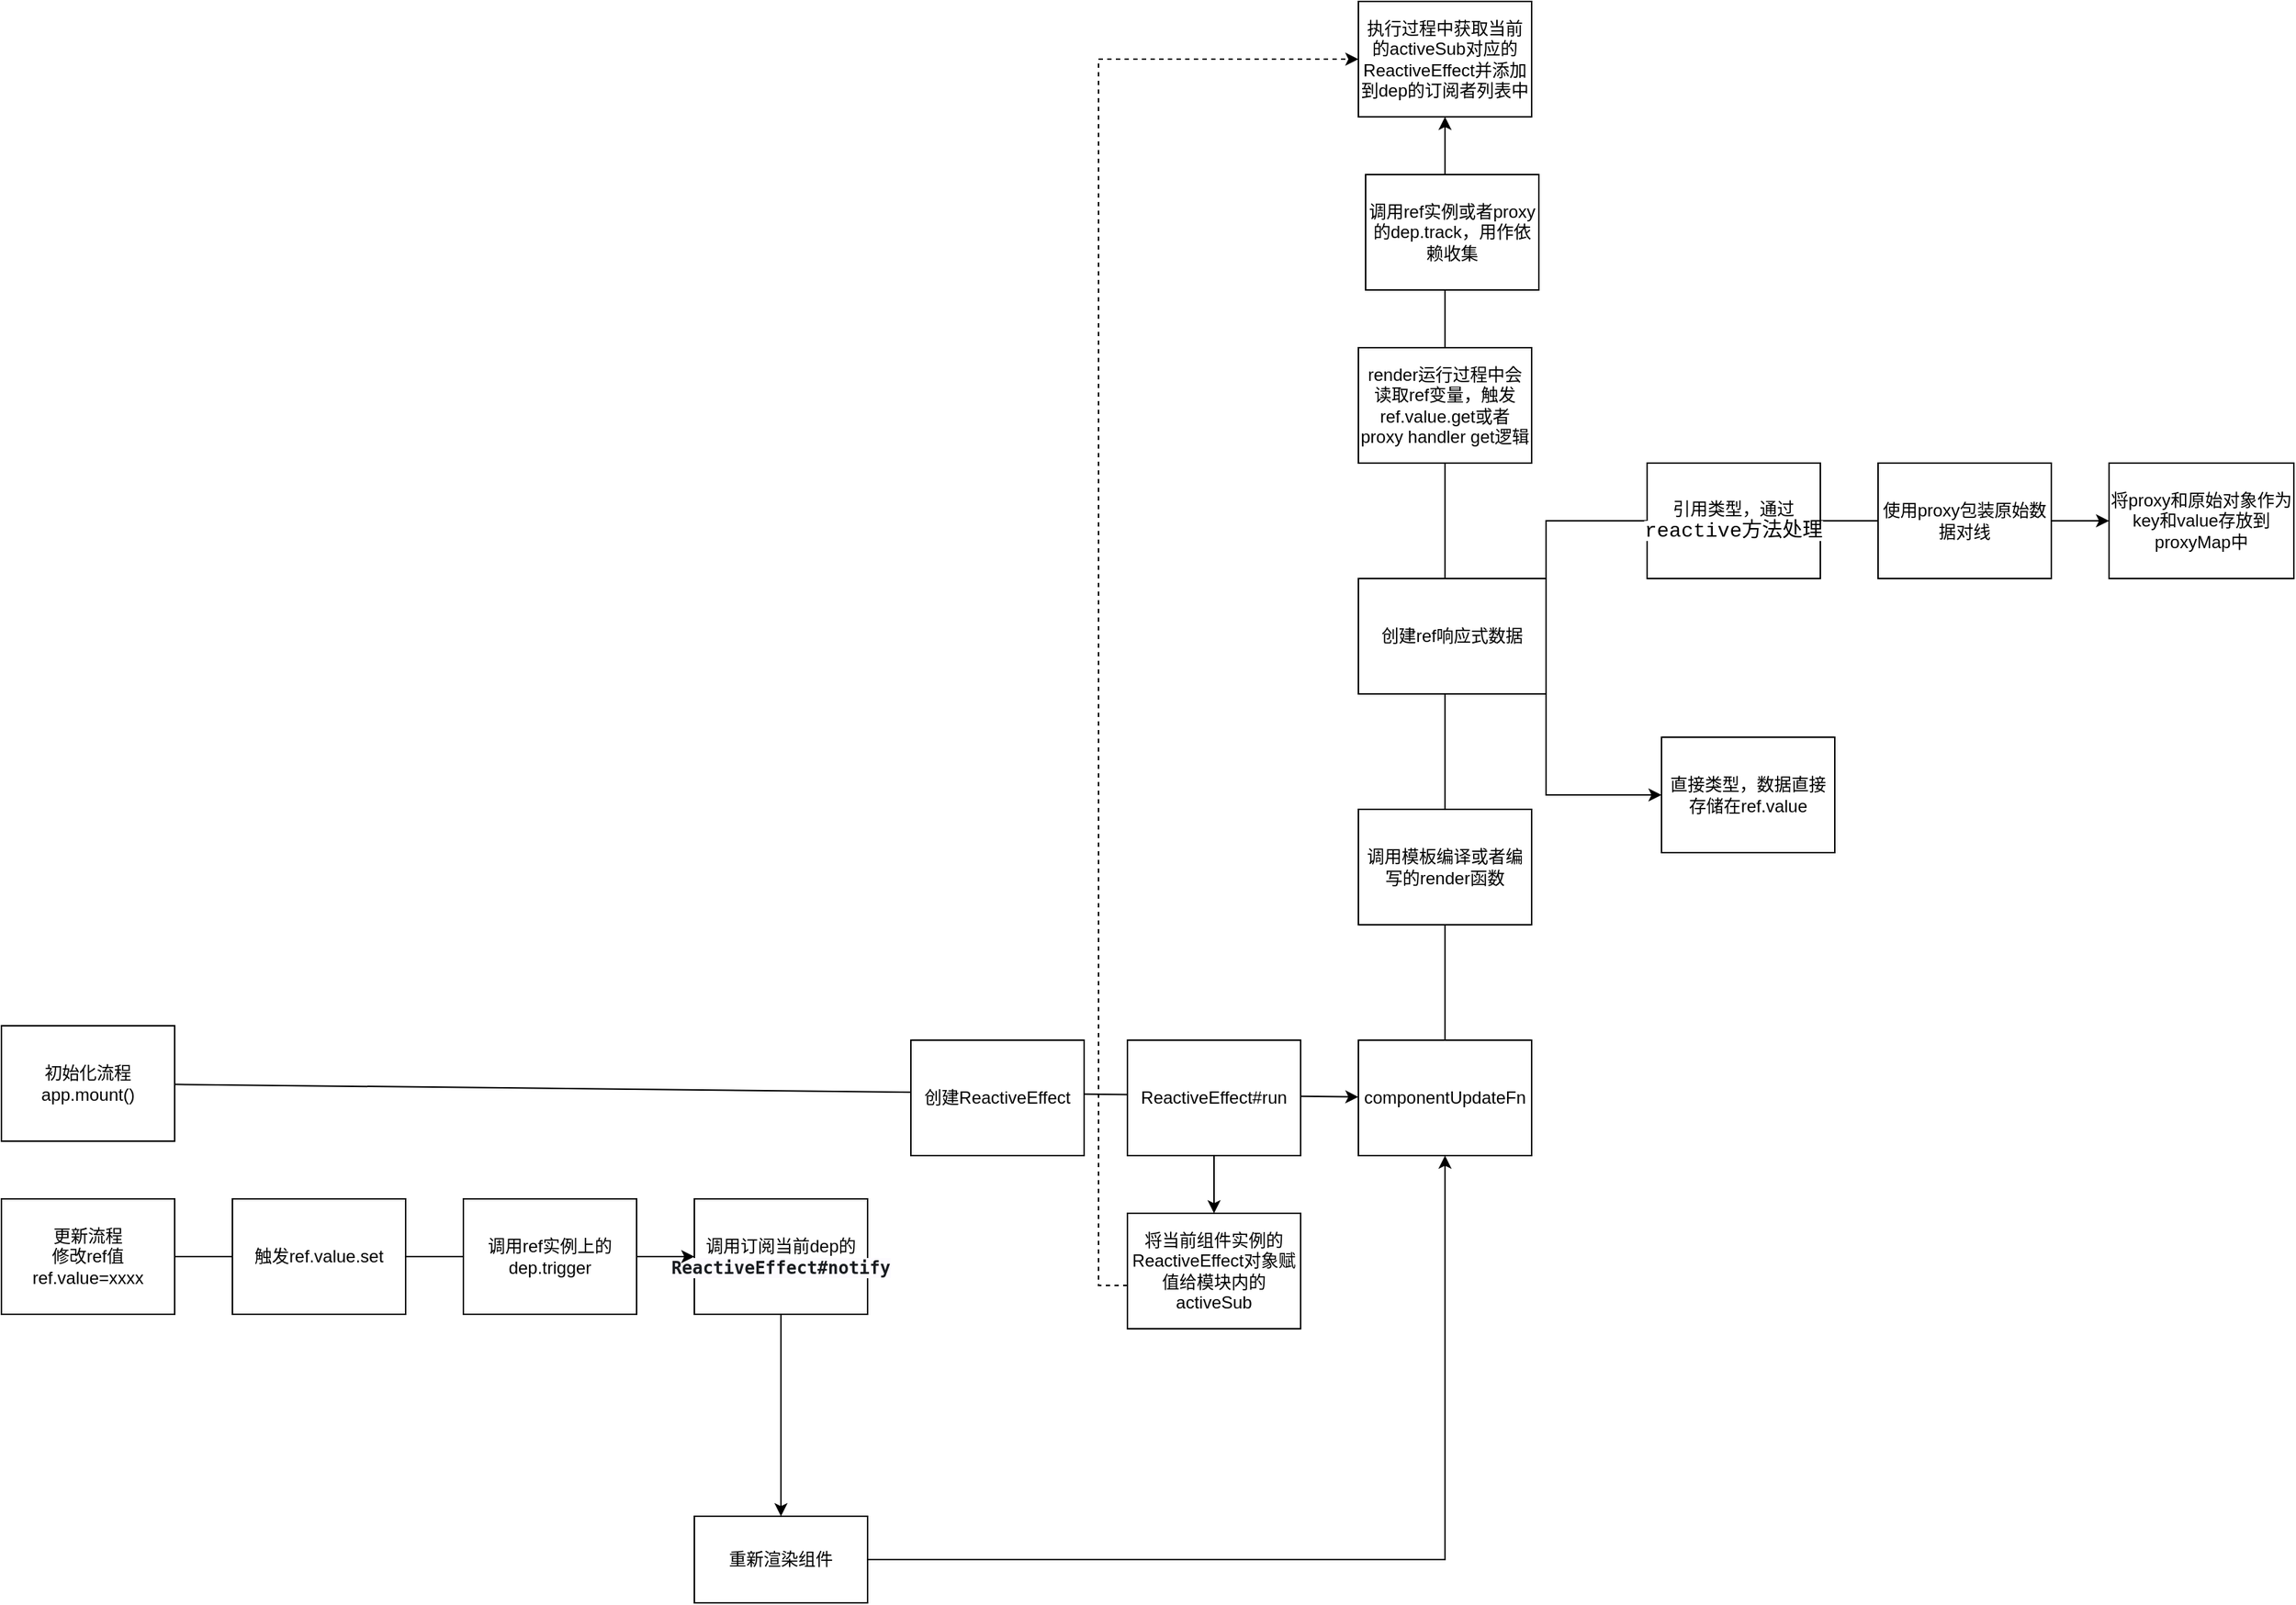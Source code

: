 <mxfile version="24.7.8">
  <diagram name="第 1 页" id="Ybv0C2aQt5Bhv0Cexfn3">
    <mxGraphModel dx="1996" dy="2965" grid="1" gridSize="10" guides="1" tooltips="1" connect="1" arrows="1" fold="1" page="1" pageScale="1" pageWidth="827" pageHeight="1169" math="0" shadow="0">
      <root>
        <mxCell id="0" />
        <mxCell id="1" parent="0" />
        <mxCell id="bsDwbR7L-FgqQBWmkNnx-1" value="&lt;div&gt;初始化流程&lt;/div&gt;app.mount()" style="rounded=0;whiteSpace=wrap;html=1;" vertex="1" parent="1">
          <mxGeometry x="540" y="190" width="120" height="80" as="geometry" />
        </mxCell>
        <mxCell id="bsDwbR7L-FgqQBWmkNnx-13" value="componentUpdateFn" style="rounded=0;whiteSpace=wrap;html=1;" vertex="1" parent="1">
          <mxGeometry x="1480" y="200" width="120" height="80" as="geometry" />
        </mxCell>
        <mxCell id="bsDwbR7L-FgqQBWmkNnx-16" value="将当前组件实例的ReactiveEffect对象赋值给模块内的activeSub" style="rounded=0;whiteSpace=wrap;html=1;" vertex="1" parent="1">
          <mxGeometry x="1320" y="320" width="120" height="80" as="geometry" />
        </mxCell>
        <mxCell id="bsDwbR7L-FgqQBWmkNnx-18" value="" style="endArrow=classic;html=1;rounded=0;" edge="1" parent="1" source="bsDwbR7L-FgqQBWmkNnx-12" target="bsDwbR7L-FgqQBWmkNnx-16">
          <mxGeometry width="50" height="50" relative="1" as="geometry">
            <mxPoint x="1440" y="270" as="sourcePoint" />
            <mxPoint x="1490" y="220" as="targetPoint" />
          </mxGeometry>
        </mxCell>
        <mxCell id="bsDwbR7L-FgqQBWmkNnx-21" value="&lt;div&gt;更新流程&lt;/div&gt;修改ref值&lt;div&gt;ref.value=xxxx&lt;/div&gt;" style="rounded=0;whiteSpace=wrap;html=1;" vertex="1" parent="1">
          <mxGeometry x="540" y="310" width="120" height="80" as="geometry" />
        </mxCell>
        <mxCell id="bsDwbR7L-FgqQBWmkNnx-24" value="调用订阅当前dep的&lt;span style=&quot;color: rgb(25, 28, 32); font-family: monospace; font-weight: 700; text-align: start; text-wrap: nowrap; background-color: rgb(253, 251, 255);&quot;&gt;ReactiveEffect#notify&lt;/span&gt;" style="rounded=0;whiteSpace=wrap;html=1;" vertex="1" parent="1">
          <mxGeometry x="1020" y="310" width="120" height="80" as="geometry" />
        </mxCell>
        <mxCell id="bsDwbR7L-FgqQBWmkNnx-29" value="" style="endArrow=classic;html=1;rounded=0;entryX=0.5;entryY=1;entryDx=0;entryDy=0;" edge="1" parent="1" source="bsDwbR7L-FgqQBWmkNnx-13" target="bsDwbR7L-FgqQBWmkNnx-20">
          <mxGeometry width="50" height="50" relative="1" as="geometry">
            <mxPoint x="1580" y="-50" as="sourcePoint" />
            <mxPoint x="1540" y="-200" as="targetPoint" />
          </mxGeometry>
        </mxCell>
        <mxCell id="bsDwbR7L-FgqQBWmkNnx-30" value="创建ref响应式数据" style="rounded=0;whiteSpace=wrap;html=1;" vertex="1" parent="1">
          <mxGeometry x="1480" y="-120" width="130" height="80" as="geometry" />
        </mxCell>
        <mxCell id="bsDwbR7L-FgqQBWmkNnx-35" value="" style="endArrow=classic;html=1;rounded=0;exitX=1;exitY=0.5;exitDx=0;exitDy=0;entryX=0;entryY=0.5;entryDx=0;entryDy=0;" edge="1" parent="1" source="bsDwbR7L-FgqQBWmkNnx-30" target="bsDwbR7L-FgqQBWmkNnx-34">
          <mxGeometry width="50" height="50" relative="1" as="geometry">
            <mxPoint x="1680" y="-250" as="sourcePoint" />
            <mxPoint x="2000" y="-170" as="targetPoint" />
            <Array as="points">
              <mxPoint x="1610" y="-160" />
            </Array>
          </mxGeometry>
        </mxCell>
        <mxCell id="bsDwbR7L-FgqQBWmkNnx-37" value="" style="endArrow=classic;html=1;rounded=0;exitX=1;exitY=0.75;exitDx=0;exitDy=0;" edge="1" parent="1" source="bsDwbR7L-FgqQBWmkNnx-30" target="bsDwbR7L-FgqQBWmkNnx-31">
          <mxGeometry width="50" height="50" relative="1" as="geometry">
            <mxPoint x="1680" y="-250" as="sourcePoint" />
            <mxPoint x="1730" y="-300" as="targetPoint" />
            <Array as="points">
              <mxPoint x="1610" y="30" />
            </Array>
          </mxGeometry>
        </mxCell>
        <mxCell id="bsDwbR7L-FgqQBWmkNnx-38" value="" style="endArrow=classic;html=1;rounded=0;" edge="1" parent="1" source="bsDwbR7L-FgqQBWmkNnx-1" target="bsDwbR7L-FgqQBWmkNnx-13">
          <mxGeometry width="50" height="50" relative="1" as="geometry">
            <mxPoint x="320.0" y="240" as="sourcePoint" />
            <mxPoint x="630" y="200" as="targetPoint" />
          </mxGeometry>
        </mxCell>
        <mxCell id="bsDwbR7L-FgqQBWmkNnx-42" value="" style="endArrow=classic;html=1;rounded=0;exitX=0;exitY=0.625;exitDx=0;exitDy=0;exitPerimeter=0;dashed=1;" edge="1" parent="1" source="bsDwbR7L-FgqQBWmkNnx-16" target="bsDwbR7L-FgqQBWmkNnx-20">
          <mxGeometry width="50" height="50" relative="1" as="geometry">
            <mxPoint x="1280" as="sourcePoint" />
            <mxPoint x="1300" y="-480" as="targetPoint" />
            <Array as="points">
              <mxPoint x="1300" y="370" />
              <mxPoint x="1300" y="-480" />
            </Array>
          </mxGeometry>
        </mxCell>
        <mxCell id="bsDwbR7L-FgqQBWmkNnx-11" value="创建ReactiveEffect" style="rounded=0;whiteSpace=wrap;html=1;" vertex="1" parent="1">
          <mxGeometry x="1170" y="200" width="120" height="80" as="geometry" />
        </mxCell>
        <mxCell id="bsDwbR7L-FgqQBWmkNnx-12" value="ReactiveEffect#run" style="rounded=0;whiteSpace=wrap;html=1;" vertex="1" parent="1">
          <mxGeometry x="1320" y="200" width="120" height="80" as="geometry" />
        </mxCell>
        <mxCell id="bsDwbR7L-FgqQBWmkNnx-14" value="调用模板编译或者编写的render函数" style="rounded=0;whiteSpace=wrap;html=1;" vertex="1" parent="1">
          <mxGeometry x="1480" y="40" width="120" height="80" as="geometry" />
        </mxCell>
        <mxCell id="bsDwbR7L-FgqQBWmkNnx-15" value="render运行过程中会读取ref变量，触发ref.value.get或者proxy handler get逻辑" style="rounded=0;whiteSpace=wrap;html=1;" vertex="1" parent="1">
          <mxGeometry x="1480" y="-280" width="120" height="80" as="geometry" />
        </mxCell>
        <mxCell id="bsDwbR7L-FgqQBWmkNnx-19" value="调用ref实例或者proxy的dep.track，用作依赖收集" style="rounded=0;whiteSpace=wrap;html=1;" vertex="1" parent="1">
          <mxGeometry x="1485" y="-400" width="120" height="80" as="geometry" />
        </mxCell>
        <mxCell id="bsDwbR7L-FgqQBWmkNnx-20" value="执行过程中获取当前的activeSub对应的ReactiveEffect并添加到dep的订阅者列表中" style="rounded=0;whiteSpace=wrap;html=1;" vertex="1" parent="1">
          <mxGeometry x="1480" y="-520" width="120" height="80" as="geometry" />
        </mxCell>
        <mxCell id="bsDwbR7L-FgqQBWmkNnx-31" value="直接类型，数据直接存储在ref.value" style="rounded=0;whiteSpace=wrap;html=1;" vertex="1" parent="1">
          <mxGeometry x="1690" y="-10" width="120" height="80" as="geometry" />
        </mxCell>
        <mxCell id="bsDwbR7L-FgqQBWmkNnx-32" value="&lt;span style=&quot;background-color: rgb(255, 255, 255);&quot;&gt;引用类型，通过&lt;span style=&quot;font-family: Consolas, &amp;quot;Courier New&amp;quot;, monospace; font-size: 14px; white-space: pre;&quot;&gt;reactive方法处理&lt;/span&gt;&lt;/span&gt;" style="rounded=0;whiteSpace=wrap;html=1;" vertex="1" parent="1">
          <mxGeometry x="1680" y="-200" width="120" height="80" as="geometry" />
        </mxCell>
        <mxCell id="bsDwbR7L-FgqQBWmkNnx-33" value="使用proxy包装原始数据对线" style="rounded=0;whiteSpace=wrap;html=1;" vertex="1" parent="1">
          <mxGeometry x="1840" y="-200" width="120" height="80" as="geometry" />
        </mxCell>
        <mxCell id="bsDwbR7L-FgqQBWmkNnx-34" value="将proxy和原始对象作为key和value存放到proxyMap中" style="rounded=0;whiteSpace=wrap;html=1;" vertex="1" parent="1">
          <mxGeometry x="2000" y="-200" width="128" height="80" as="geometry" />
        </mxCell>
        <mxCell id="bsDwbR7L-FgqQBWmkNnx-43" value="" style="endArrow=classic;html=1;rounded=0;" edge="1" parent="1" source="bsDwbR7L-FgqQBWmkNnx-21" target="bsDwbR7L-FgqQBWmkNnx-24">
          <mxGeometry width="50" height="50" relative="1" as="geometry">
            <mxPoint x="830" y="300" as="sourcePoint" />
            <mxPoint x="880" y="250" as="targetPoint" />
          </mxGeometry>
        </mxCell>
        <mxCell id="bsDwbR7L-FgqQBWmkNnx-22" value="触发ref.value.set" style="rounded=0;whiteSpace=wrap;html=1;" vertex="1" parent="1">
          <mxGeometry x="700" y="310" width="120" height="80" as="geometry" />
        </mxCell>
        <mxCell id="bsDwbR7L-FgqQBWmkNnx-23" value="调用ref实例上的dep.trigger" style="rounded=0;whiteSpace=wrap;html=1;" vertex="1" parent="1">
          <mxGeometry x="860" y="310" width="120" height="80" as="geometry" />
        </mxCell>
        <mxCell id="bsDwbR7L-FgqQBWmkNnx-44" value="" style="endArrow=classic;html=1;rounded=0;" edge="1" parent="1" source="bsDwbR7L-FgqQBWmkNnx-24" target="bsDwbR7L-FgqQBWmkNnx-26">
          <mxGeometry width="50" height="50" relative="1" as="geometry">
            <mxPoint x="1020" y="375" as="sourcePoint" />
            <mxPoint x="1540" y="280" as="targetPoint" />
            <Array as="points" />
          </mxGeometry>
        </mxCell>
        <mxCell id="bsDwbR7L-FgqQBWmkNnx-26" value="重新渲染组件" style="rounded=0;whiteSpace=wrap;html=1;" vertex="1" parent="1">
          <mxGeometry x="1020" y="530" width="120" height="60" as="geometry" />
        </mxCell>
        <mxCell id="bsDwbR7L-FgqQBWmkNnx-45" value="" style="endArrow=classic;html=1;rounded=0;" edge="1" parent="1" source="bsDwbR7L-FgqQBWmkNnx-26" target="bsDwbR7L-FgqQBWmkNnx-13">
          <mxGeometry width="50" height="50" relative="1" as="geometry">
            <mxPoint x="1070" y="310" as="sourcePoint" />
            <mxPoint x="1560" y="560" as="targetPoint" />
            <Array as="points">
              <mxPoint x="1540" y="560" />
            </Array>
          </mxGeometry>
        </mxCell>
      </root>
    </mxGraphModel>
  </diagram>
</mxfile>
